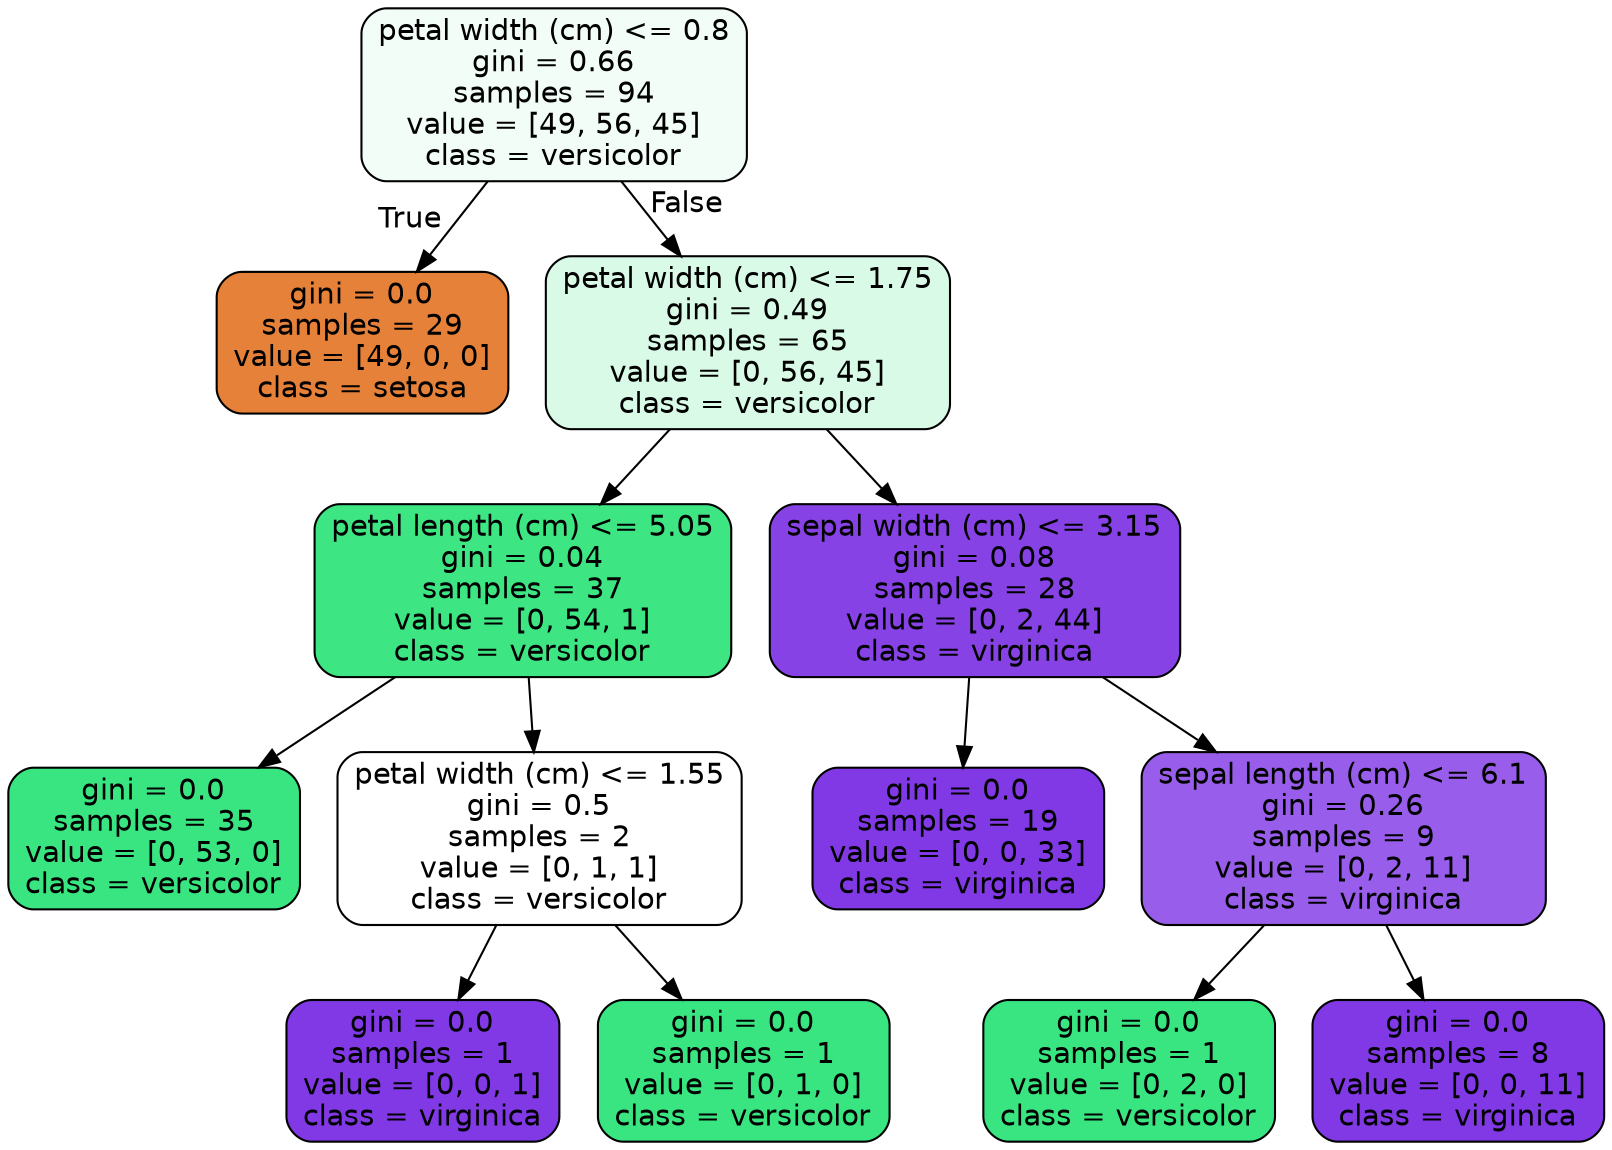 digraph Tree {
node [shape=box, style="filled, rounded", color="black", fontname="helvetica"] ;
edge [fontname="helvetica"] ;
0 [label="petal width (cm) <= 0.8\ngini = 0.66\nsamples = 94\nvalue = [49, 56, 45]\nclass = versicolor", fillcolor="#f1fdf6"] ;
1 [label="gini = 0.0\nsamples = 29\nvalue = [49, 0, 0]\nclass = setosa", fillcolor="#e58139"] ;
0 -> 1 [labeldistance=2.5, labelangle=45, headlabel="True"] ;
2 [label="petal width (cm) <= 1.75\ngini = 0.49\nsamples = 65\nvalue = [0, 56, 45]\nclass = versicolor", fillcolor="#d8fae6"] ;
0 -> 2 [labeldistance=2.5, labelangle=-45, headlabel="False"] ;
3 [label="petal length (cm) <= 5.05\ngini = 0.04\nsamples = 37\nvalue = [0, 54, 1]\nclass = versicolor", fillcolor="#3de583"] ;
2 -> 3 ;
4 [label="gini = 0.0\nsamples = 35\nvalue = [0, 53, 0]\nclass = versicolor", fillcolor="#39e581"] ;
3 -> 4 ;
5 [label="petal width (cm) <= 1.55\ngini = 0.5\nsamples = 2\nvalue = [0, 1, 1]\nclass = versicolor", fillcolor="#ffffff"] ;
3 -> 5 ;
6 [label="gini = 0.0\nsamples = 1\nvalue = [0, 0, 1]\nclass = virginica", fillcolor="#8139e5"] ;
5 -> 6 ;
7 [label="gini = 0.0\nsamples = 1\nvalue = [0, 1, 0]\nclass = versicolor", fillcolor="#39e581"] ;
5 -> 7 ;
8 [label="sepal width (cm) <= 3.15\ngini = 0.08\nsamples = 28\nvalue = [0, 2, 44]\nclass = virginica", fillcolor="#8742e6"] ;
2 -> 8 ;
9 [label="gini = 0.0\nsamples = 19\nvalue = [0, 0, 33]\nclass = virginica", fillcolor="#8139e5"] ;
8 -> 9 ;
10 [label="sepal length (cm) <= 6.1\ngini = 0.26\nsamples = 9\nvalue = [0, 2, 11]\nclass = virginica", fillcolor="#985dea"] ;
8 -> 10 ;
11 [label="gini = 0.0\nsamples = 1\nvalue = [0, 2, 0]\nclass = versicolor", fillcolor="#39e581"] ;
10 -> 11 ;
12 [label="gini = 0.0\nsamples = 8\nvalue = [0, 0, 11]\nclass = virginica", fillcolor="#8139e5"] ;
10 -> 12 ;
}